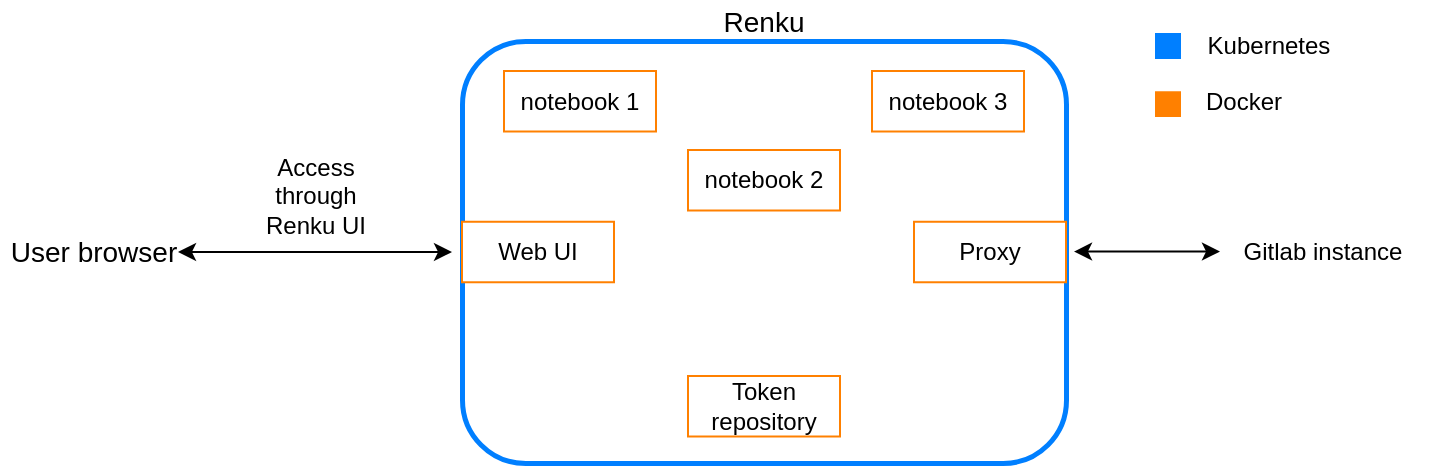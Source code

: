 <mxfile version="14.6.3" type="device"><diagram id="DSvt4i7oyzmM6UQrhn3o" name="Page-1"><mxGraphModel dx="988" dy="1090" grid="0" gridSize="10" guides="1" tooltips="1" connect="1" arrows="1" fold="1" page="1" pageScale="1" pageWidth="850" pageHeight="1100" math="0" shadow="0"><root><mxCell id="0"/><mxCell id="1" parent="0"/><mxCell id="YEM8sqKIbzFKtrG_LAC_-1" value="&lt;font style=&quot;font-size: 14px&quot;&gt;User browser&lt;/font&gt;" style="text;html=1;strokeColor=none;fillColor=none;align=center;verticalAlign=middle;whiteSpace=wrap;rounded=0;" vertex="1" parent="1"><mxGeometry x="43" y="414" width="94" height="20" as="geometry"/></mxCell><mxCell id="YEM8sqKIbzFKtrG_LAC_-4" value="" style="rounded=1;whiteSpace=wrap;html=1;strokeColor=#007FFF;strokeWidth=2.5" vertex="1" parent="1"><mxGeometry x="274" y="318.5" width="302" height="211" as="geometry"/></mxCell><mxCell id="YEM8sqKIbzFKtrG_LAC_-6" value="Access through Renku UI" style="text;html=1;strokeColor=none;fillColor=none;align=center;verticalAlign=middle;whiteSpace=wrap;rounded=0;" vertex="1" parent="1"><mxGeometry x="163" y="370" width="76" height="51" as="geometry"/></mxCell><mxCell id="YEM8sqKIbzFKtrG_LAC_-7" value="&lt;font style=&quot;font-size: 14px&quot;&gt;Renku&lt;/font&gt;" style="text;html=1;strokeColor=none;fillColor=none;align=center;verticalAlign=middle;whiteSpace=wrap;rounded=0;" vertex="1" parent="1"><mxGeometry x="378" y="298.5" width="94" height="20" as="geometry"/></mxCell><mxCell id="YEM8sqKIbzFKtrG_LAC_-10" value="" style="endArrow=classic;startArrow=classic;html=1;" edge="1" parent="1"><mxGeometry width="50" height="50" relative="1" as="geometry"><mxPoint x="132" y="424" as="sourcePoint"/><mxPoint x="269" y="424" as="targetPoint"/></mxGeometry></mxCell><mxCell id="YEM8sqKIbzFKtrG_LAC_-11" value="Web UI" style="rounded=0;whiteSpace=wrap;html=1;strokeColor=#FF8000;" vertex="1" parent="1"><mxGeometry x="274" y="408.88" width="76" height="30.25" as="geometry"/></mxCell><mxCell id="YEM8sqKIbzFKtrG_LAC_-13" value="notebook 1" style="rounded=0;whiteSpace=wrap;html=1;strokeColor=#FF8000;" vertex="1" parent="1"><mxGeometry x="295" y="333.5" width="76" height="30.25" as="geometry"/></mxCell><mxCell id="YEM8sqKIbzFKtrG_LAC_-14" value="notebook 2" style="rounded=0;whiteSpace=wrap;html=1;strokeColor=#FF8000;" vertex="1" parent="1"><mxGeometry x="387" y="373" width="76" height="30.25" as="geometry"/></mxCell><mxCell id="YEM8sqKIbzFKtrG_LAC_-15" value="notebook 3" style="rounded=0;whiteSpace=wrap;html=1;strokeColor=#FF8000;" vertex="1" parent="1"><mxGeometry x="479" y="333.5" width="76" height="30.25" as="geometry"/></mxCell><mxCell id="YEM8sqKIbzFKtrG_LAC_-16" value="Proxy" style="rounded=0;whiteSpace=wrap;html=1;strokeColor=#FF8000;" vertex="1" parent="1"><mxGeometry x="500" y="408.88" width="76" height="30.25" as="geometry"/></mxCell><mxCell id="YEM8sqKIbzFKtrG_LAC_-17" value="Token repository" style="rounded=0;whiteSpace=wrap;html=1;strokeColor=#FF8000;" vertex="1" parent="1"><mxGeometry x="387" y="486" width="76" height="30.25" as="geometry"/></mxCell><mxCell id="YEM8sqKIbzFKtrG_LAC_-18" value="Gitlab instance" style="text;html=1;strokeColor=none;fillColor=none;align=center;verticalAlign=middle;whiteSpace=wrap;rounded=0;" vertex="1" parent="1"><mxGeometry x="648" y="414" width="113" height="20" as="geometry"/></mxCell><mxCell id="YEM8sqKIbzFKtrG_LAC_-21" value="" style="endArrow=classic;startArrow=classic;html=1;" edge="1" parent="1"><mxGeometry width="50" height="50" relative="1" as="geometry"><mxPoint x="580" y="423.76" as="sourcePoint"/><mxPoint x="653" y="423.76" as="targetPoint"/><Array as="points"><mxPoint x="614" y="423.76"/><mxPoint x="632" y="423.76"/></Array></mxGeometry></mxCell><mxCell id="YEM8sqKIbzFKtrG_LAC_-22" value="" style="rounded=0;whiteSpace=wrap;html=1;strokeColor=#007FFF;fillColor=#007FFF;" vertex="1" parent="1"><mxGeometry x="621" y="315" width="12" height="12" as="geometry"/></mxCell><mxCell id="YEM8sqKIbzFKtrG_LAC_-23" value="" style="rounded=0;whiteSpace=wrap;html=1;strokeColor=#FF8000;fillColor=#FF8000;" vertex="1" parent="1"><mxGeometry x="621" y="344.13" width="12" height="11.87" as="geometry"/></mxCell><mxCell id="YEM8sqKIbzFKtrG_LAC_-24" value="Kubernetes" style="text;html=1;strokeColor=none;fillColor=none;align=center;verticalAlign=middle;whiteSpace=wrap;rounded=0;" vertex="1" parent="1"><mxGeometry x="642" y="311" width="71" height="20" as="geometry"/></mxCell><mxCell id="YEM8sqKIbzFKtrG_LAC_-25" value="Docker" style="text;html=1;strokeColor=none;fillColor=none;align=center;verticalAlign=middle;whiteSpace=wrap;rounded=0;" vertex="1" parent="1"><mxGeometry x="642" y="338.63" width="46" height="20" as="geometry"/></mxCell></root></mxGraphModel></diagram></mxfile>